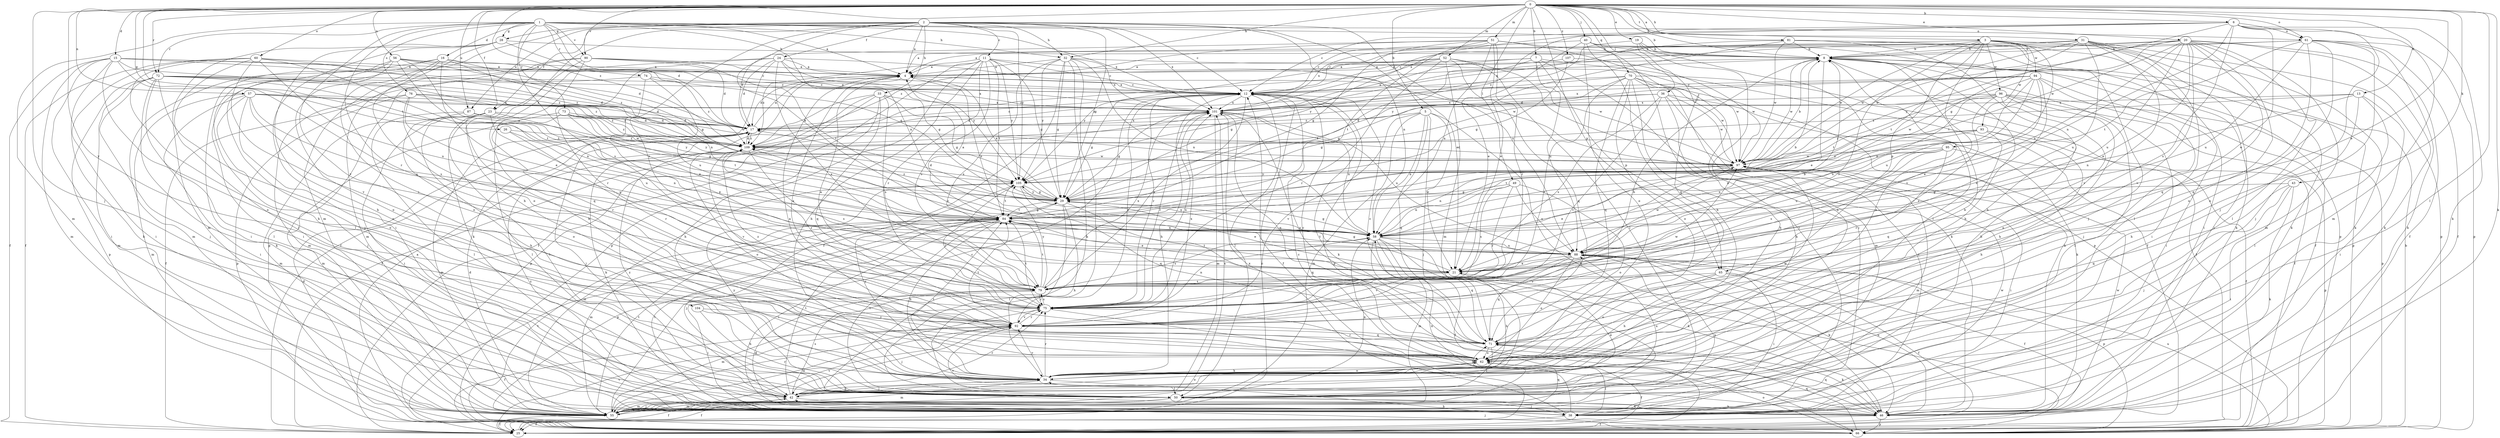 strict digraph  {
0;
1;
2;
3;
4;
5;
6;
7;
8;
11;
12;
13;
15;
16;
17;
19;
20;
21;
23;
24;
25;
26;
28;
29;
31;
32;
33;
34;
36;
38;
40;
42;
43;
46;
49;
50;
51;
52;
55;
56;
57;
58;
60;
61;
62;
65;
66;
70;
71;
72;
73;
74;
75;
76;
79;
81;
84;
87;
88;
90;
92;
93;
94;
95;
96;
97;
101;
104;
105;
107;
109;
0 -> 3  [label=a];
0 -> 5  [label=b];
0 -> 6  [label=b];
0 -> 7  [label=b];
0 -> 8  [label=b];
0 -> 13  [label=d];
0 -> 15  [label=d];
0 -> 19  [label=e];
0 -> 20  [label=e];
0 -> 21  [label=e];
0 -> 23  [label=f];
0 -> 26  [label=g];
0 -> 31  [label=h];
0 -> 32  [label=h];
0 -> 36  [label=i];
0 -> 40  [label=j];
0 -> 42  [label=j];
0 -> 43  [label=k];
0 -> 46  [label=k];
0 -> 49  [label=l];
0 -> 50  [label=l];
0 -> 51  [label=m];
0 -> 52  [label=m];
0 -> 56  [label=n];
0 -> 57  [label=n];
0 -> 60  [label=o];
0 -> 61  [label=o];
0 -> 65  [label=p];
0 -> 70  [label=q];
0 -> 72  [label=r];
0 -> 81  [label=t];
0 -> 84  [label=t];
0 -> 87  [label=u];
0 -> 90  [label=v];
0 -> 104  [label=y];
0 -> 107  [label=z];
0 -> 109  [label=z];
1 -> 4  [label=a];
1 -> 8  [label=b];
1 -> 16  [label=d];
1 -> 17  [label=d];
1 -> 28  [label=g];
1 -> 32  [label=h];
1 -> 55  [label=m];
1 -> 58  [label=n];
1 -> 61  [label=o];
1 -> 72  [label=r];
1 -> 73  [label=r];
1 -> 74  [label=r];
1 -> 75  [label=r];
1 -> 76  [label=s];
1 -> 79  [label=s];
1 -> 90  [label=v];
1 -> 92  [label=v];
1 -> 101  [label=x];
2 -> 4  [label=a];
2 -> 11  [label=c];
2 -> 12  [label=c];
2 -> 21  [label=e];
2 -> 23  [label=f];
2 -> 24  [label=f];
2 -> 28  [label=g];
2 -> 29  [label=g];
2 -> 32  [label=h];
2 -> 33  [label=h];
2 -> 34  [label=h];
2 -> 55  [label=m];
2 -> 58  [label=n];
2 -> 79  [label=s];
2 -> 84  [label=t];
2 -> 87  [label=u];
2 -> 88  [label=u];
2 -> 101  [label=x];
2 -> 105  [label=y];
3 -> 8  [label=b];
3 -> 12  [label=c];
3 -> 38  [label=i];
3 -> 46  [label=k];
3 -> 65  [label=p];
3 -> 75  [label=r];
3 -> 92  [label=v];
3 -> 93  [label=w];
3 -> 94  [label=w];
3 -> 95  [label=w];
3 -> 96  [label=w];
3 -> 97  [label=w];
4 -> 12  [label=c];
4 -> 17  [label=d];
4 -> 58  [label=n];
5 -> 17  [label=d];
5 -> 21  [label=e];
5 -> 42  [label=j];
5 -> 46  [label=k];
5 -> 55  [label=m];
5 -> 58  [label=n];
5 -> 71  [label=q];
5 -> 92  [label=v];
6 -> 12  [label=c];
6 -> 21  [label=e];
6 -> 29  [label=g];
6 -> 42  [label=j];
6 -> 46  [label=k];
6 -> 55  [label=m];
6 -> 58  [label=n];
6 -> 61  [label=o];
6 -> 79  [label=s];
6 -> 101  [label=x];
6 -> 109  [label=z];
7 -> 4  [label=a];
7 -> 25  [label=f];
7 -> 46  [label=k];
7 -> 65  [label=p];
7 -> 84  [label=t];
7 -> 88  [label=u];
7 -> 101  [label=x];
8 -> 4  [label=a];
8 -> 21  [label=e];
8 -> 25  [label=f];
8 -> 34  [label=h];
8 -> 38  [label=i];
8 -> 62  [label=o];
8 -> 66  [label=p];
8 -> 97  [label=w];
8 -> 109  [label=z];
11 -> 4  [label=a];
11 -> 12  [label=c];
11 -> 25  [label=f];
11 -> 29  [label=g];
11 -> 34  [label=h];
11 -> 66  [label=p];
11 -> 75  [label=r];
11 -> 79  [label=s];
11 -> 84  [label=t];
11 -> 97  [label=w];
11 -> 105  [label=y];
11 -> 109  [label=z];
12 -> 4  [label=a];
12 -> 25  [label=f];
12 -> 29  [label=g];
12 -> 34  [label=h];
12 -> 46  [label=k];
12 -> 50  [label=l];
12 -> 66  [label=p];
12 -> 75  [label=r];
12 -> 79  [label=s];
12 -> 101  [label=x];
13 -> 34  [label=h];
13 -> 38  [label=i];
13 -> 50  [label=l];
13 -> 58  [label=n];
13 -> 101  [label=x];
13 -> 109  [label=z];
15 -> 4  [label=a];
15 -> 17  [label=d];
15 -> 25  [label=f];
15 -> 38  [label=i];
15 -> 46  [label=k];
15 -> 55  [label=m];
15 -> 62  [label=o];
15 -> 79  [label=s];
15 -> 101  [label=x];
15 -> 109  [label=z];
16 -> 4  [label=a];
16 -> 21  [label=e];
16 -> 29  [label=g];
16 -> 38  [label=i];
16 -> 42  [label=j];
16 -> 55  [label=m];
16 -> 58  [label=n];
16 -> 62  [label=o];
17 -> 4  [label=a];
17 -> 12  [label=c];
17 -> 42  [label=j];
17 -> 46  [label=k];
17 -> 55  [label=m];
17 -> 101  [label=x];
17 -> 109  [label=z];
19 -> 8  [label=b];
19 -> 34  [label=h];
19 -> 50  [label=l];
19 -> 71  [label=q];
19 -> 105  [label=y];
20 -> 8  [label=b];
20 -> 12  [label=c];
20 -> 21  [label=e];
20 -> 25  [label=f];
20 -> 46  [label=k];
20 -> 50  [label=l];
20 -> 55  [label=m];
20 -> 58  [label=n];
20 -> 62  [label=o];
20 -> 71  [label=q];
20 -> 84  [label=t];
20 -> 88  [label=u];
20 -> 92  [label=v];
20 -> 97  [label=w];
20 -> 105  [label=y];
21 -> 29  [label=g];
21 -> 34  [label=h];
21 -> 79  [label=s];
21 -> 84  [label=t];
23 -> 17  [label=d];
23 -> 29  [label=g];
23 -> 34  [label=h];
23 -> 38  [label=i];
23 -> 50  [label=l];
23 -> 55  [label=m];
23 -> 75  [label=r];
23 -> 88  [label=u];
24 -> 4  [label=a];
24 -> 17  [label=d];
24 -> 25  [label=f];
24 -> 29  [label=g];
24 -> 34  [label=h];
24 -> 75  [label=r];
24 -> 79  [label=s];
24 -> 97  [label=w];
24 -> 105  [label=y];
25 -> 12  [label=c];
25 -> 92  [label=v];
26 -> 58  [label=n];
26 -> 75  [label=r];
26 -> 109  [label=z];
28 -> 8  [label=b];
28 -> 29  [label=g];
28 -> 34  [label=h];
28 -> 38  [label=i];
28 -> 55  [label=m];
28 -> 62  [label=o];
29 -> 4  [label=a];
29 -> 17  [label=d];
29 -> 21  [label=e];
29 -> 34  [label=h];
29 -> 50  [label=l];
29 -> 66  [label=p];
29 -> 71  [label=q];
29 -> 84  [label=t];
29 -> 105  [label=y];
29 -> 109  [label=z];
31 -> 4  [label=a];
31 -> 8  [label=b];
31 -> 12  [label=c];
31 -> 38  [label=i];
31 -> 46  [label=k];
31 -> 50  [label=l];
31 -> 66  [label=p];
31 -> 84  [label=t];
31 -> 88  [label=u];
31 -> 92  [label=v];
31 -> 97  [label=w];
32 -> 4  [label=a];
32 -> 25  [label=f];
32 -> 29  [label=g];
32 -> 46  [label=k];
32 -> 50  [label=l];
32 -> 58  [label=n];
32 -> 79  [label=s];
32 -> 97  [label=w];
32 -> 101  [label=x];
32 -> 105  [label=y];
33 -> 25  [label=f];
33 -> 29  [label=g];
33 -> 34  [label=h];
33 -> 66  [label=p];
33 -> 71  [label=q];
33 -> 79  [label=s];
33 -> 101  [label=x];
33 -> 109  [label=z];
34 -> 42  [label=j];
34 -> 50  [label=l];
34 -> 55  [label=m];
34 -> 62  [label=o];
34 -> 75  [label=r];
34 -> 84  [label=t];
34 -> 92  [label=v];
34 -> 105  [label=y];
36 -> 29  [label=g];
36 -> 34  [label=h];
36 -> 38  [label=i];
36 -> 46  [label=k];
36 -> 79  [label=s];
36 -> 92  [label=v];
36 -> 97  [label=w];
36 -> 101  [label=x];
38 -> 12  [label=c];
38 -> 25  [label=f];
38 -> 84  [label=t];
38 -> 101  [label=x];
40 -> 8  [label=b];
40 -> 21  [label=e];
40 -> 34  [label=h];
40 -> 38  [label=i];
40 -> 62  [label=o];
40 -> 66  [label=p];
40 -> 101  [label=x];
42 -> 21  [label=e];
42 -> 25  [label=f];
42 -> 34  [label=h];
42 -> 46  [label=k];
42 -> 55  [label=m];
42 -> 62  [label=o];
42 -> 75  [label=r];
42 -> 79  [label=s];
42 -> 84  [label=t];
42 -> 109  [label=z];
43 -> 29  [label=g];
43 -> 38  [label=i];
43 -> 42  [label=j];
43 -> 46  [label=k];
43 -> 71  [label=q];
46 -> 25  [label=f];
46 -> 66  [label=p];
46 -> 71  [label=q];
46 -> 79  [label=s];
46 -> 88  [label=u];
46 -> 92  [label=v];
46 -> 97  [label=w];
46 -> 109  [label=z];
49 -> 29  [label=g];
49 -> 58  [label=n];
49 -> 62  [label=o];
49 -> 75  [label=r];
49 -> 79  [label=s];
49 -> 88  [label=u];
50 -> 25  [label=f];
50 -> 38  [label=i];
50 -> 46  [label=k];
50 -> 55  [label=m];
50 -> 58  [label=n];
50 -> 88  [label=u];
50 -> 105  [label=y];
51 -> 8  [label=b];
51 -> 12  [label=c];
51 -> 17  [label=d];
51 -> 21  [label=e];
51 -> 29  [label=g];
51 -> 38  [label=i];
51 -> 58  [label=n];
51 -> 75  [label=r];
51 -> 84  [label=t];
51 -> 109  [label=z];
52 -> 4  [label=a];
52 -> 29  [label=g];
52 -> 50  [label=l];
52 -> 55  [label=m];
52 -> 66  [label=p];
52 -> 71  [label=q];
52 -> 75  [label=r];
52 -> 105  [label=y];
55 -> 8  [label=b];
55 -> 12  [label=c];
55 -> 17  [label=d];
55 -> 25  [label=f];
55 -> 42  [label=j];
55 -> 58  [label=n];
55 -> 71  [label=q];
55 -> 75  [label=r];
55 -> 84  [label=t];
55 -> 88  [label=u];
55 -> 92  [label=v];
55 -> 97  [label=w];
55 -> 101  [label=x];
56 -> 4  [label=a];
56 -> 12  [label=c];
56 -> 38  [label=i];
56 -> 50  [label=l];
56 -> 62  [label=o];
56 -> 84  [label=t];
56 -> 105  [label=y];
56 -> 109  [label=z];
57 -> 17  [label=d];
57 -> 38  [label=i];
57 -> 42  [label=j];
57 -> 55  [label=m];
57 -> 62  [label=o];
57 -> 79  [label=s];
57 -> 88  [label=u];
57 -> 101  [label=x];
57 -> 109  [label=z];
58 -> 8  [label=b];
58 -> 25  [label=f];
58 -> 29  [label=g];
58 -> 46  [label=k];
58 -> 55  [label=m];
58 -> 66  [label=p];
58 -> 71  [label=q];
58 -> 79  [label=s];
58 -> 88  [label=u];
60 -> 4  [label=a];
60 -> 25  [label=f];
60 -> 34  [label=h];
60 -> 38  [label=i];
60 -> 50  [label=l];
60 -> 84  [label=t];
60 -> 88  [label=u];
60 -> 92  [label=v];
60 -> 109  [label=z];
61 -> 4  [label=a];
61 -> 8  [label=b];
61 -> 25  [label=f];
61 -> 42  [label=j];
61 -> 46  [label=k];
61 -> 62  [label=o];
61 -> 66  [label=p];
61 -> 71  [label=q];
61 -> 84  [label=t];
61 -> 88  [label=u];
62 -> 4  [label=a];
62 -> 8  [label=b];
62 -> 12  [label=c];
62 -> 25  [label=f];
62 -> 34  [label=h];
62 -> 38  [label=i];
62 -> 75  [label=r];
62 -> 97  [label=w];
65 -> 25  [label=f];
65 -> 34  [label=h];
65 -> 38  [label=i];
65 -> 62  [label=o];
65 -> 79  [label=s];
66 -> 4  [label=a];
66 -> 8  [label=b];
66 -> 17  [label=d];
66 -> 34  [label=h];
66 -> 42  [label=j];
66 -> 62  [label=o];
66 -> 71  [label=q];
66 -> 84  [label=t];
66 -> 88  [label=u];
70 -> 12  [label=c];
70 -> 25  [label=f];
70 -> 29  [label=g];
70 -> 34  [label=h];
70 -> 46  [label=k];
70 -> 55  [label=m];
70 -> 62  [label=o];
70 -> 71  [label=q];
70 -> 75  [label=r];
70 -> 97  [label=w];
70 -> 109  [label=z];
71 -> 12  [label=c];
71 -> 46  [label=k];
71 -> 50  [label=l];
71 -> 62  [label=o];
71 -> 101  [label=x];
72 -> 12  [label=c];
72 -> 17  [label=d];
72 -> 42  [label=j];
72 -> 46  [label=k];
72 -> 50  [label=l];
72 -> 55  [label=m];
72 -> 58  [label=n];
72 -> 62  [label=o];
72 -> 66  [label=p];
72 -> 101  [label=x];
72 -> 109  [label=z];
73 -> 17  [label=d];
73 -> 21  [label=e];
73 -> 50  [label=l];
73 -> 55  [label=m];
73 -> 84  [label=t];
73 -> 97  [label=w];
73 -> 105  [label=y];
73 -> 109  [label=z];
74 -> 12  [label=c];
74 -> 21  [label=e];
74 -> 55  [label=m];
74 -> 88  [label=u];
74 -> 109  [label=z];
75 -> 4  [label=a];
75 -> 46  [label=k];
75 -> 55  [label=m];
75 -> 58  [label=n];
75 -> 79  [label=s];
75 -> 84  [label=t];
75 -> 92  [label=v];
75 -> 97  [label=w];
75 -> 101  [label=x];
75 -> 109  [label=z];
76 -> 25  [label=f];
76 -> 66  [label=p];
76 -> 79  [label=s];
76 -> 92  [label=v];
76 -> 97  [label=w];
76 -> 101  [label=x];
76 -> 109  [label=z];
79 -> 8  [label=b];
79 -> 38  [label=i];
79 -> 75  [label=r];
79 -> 84  [label=t];
79 -> 101  [label=x];
79 -> 105  [label=y];
81 -> 8  [label=b];
81 -> 34  [label=h];
81 -> 42  [label=j];
81 -> 46  [label=k];
81 -> 97  [label=w];
81 -> 101  [label=x];
81 -> 105  [label=y];
84 -> 4  [label=a];
84 -> 21  [label=e];
84 -> 29  [label=g];
84 -> 34  [label=h];
84 -> 38  [label=i];
84 -> 42  [label=j];
84 -> 50  [label=l];
84 -> 55  [label=m];
84 -> 58  [label=n];
87 -> 17  [label=d];
87 -> 50  [label=l];
87 -> 62  [label=o];
87 -> 105  [label=y];
88 -> 21  [label=e];
88 -> 25  [label=f];
88 -> 46  [label=k];
88 -> 62  [label=o];
88 -> 66  [label=p];
88 -> 71  [label=q];
88 -> 84  [label=t];
88 -> 92  [label=v];
88 -> 97  [label=w];
88 -> 109  [label=z];
90 -> 4  [label=a];
90 -> 12  [label=c];
90 -> 17  [label=d];
90 -> 46  [label=k];
90 -> 55  [label=m];
90 -> 66  [label=p];
90 -> 71  [label=q];
90 -> 84  [label=t];
92 -> 4  [label=a];
92 -> 8  [label=b];
92 -> 12  [label=c];
92 -> 25  [label=f];
92 -> 42  [label=j];
92 -> 55  [label=m];
92 -> 71  [label=q];
92 -> 75  [label=r];
92 -> 84  [label=t];
92 -> 101  [label=x];
92 -> 109  [label=z];
93 -> 25  [label=f];
93 -> 34  [label=h];
93 -> 58  [label=n];
93 -> 71  [label=q];
93 -> 105  [label=y];
93 -> 109  [label=z];
94 -> 12  [label=c];
94 -> 17  [label=d];
94 -> 21  [label=e];
94 -> 38  [label=i];
94 -> 42  [label=j];
94 -> 58  [label=n];
94 -> 79  [label=s];
94 -> 84  [label=t];
94 -> 88  [label=u];
94 -> 101  [label=x];
95 -> 58  [label=n];
95 -> 66  [label=p];
95 -> 75  [label=r];
95 -> 79  [label=s];
95 -> 84  [label=t];
95 -> 88  [label=u];
95 -> 97  [label=w];
96 -> 25  [label=f];
96 -> 34  [label=h];
96 -> 50  [label=l];
96 -> 62  [label=o];
96 -> 66  [label=p];
96 -> 75  [label=r];
96 -> 88  [label=u];
96 -> 97  [label=w];
96 -> 101  [label=x];
96 -> 109  [label=z];
97 -> 8  [label=b];
97 -> 17  [label=d];
97 -> 21  [label=e];
97 -> 38  [label=i];
97 -> 55  [label=m];
97 -> 58  [label=n];
97 -> 105  [label=y];
101 -> 17  [label=d];
101 -> 29  [label=g];
101 -> 55  [label=m];
101 -> 58  [label=n];
101 -> 71  [label=q];
101 -> 75  [label=r];
101 -> 88  [label=u];
104 -> 34  [label=h];
104 -> 50  [label=l];
104 -> 92  [label=v];
105 -> 29  [label=g];
105 -> 55  [label=m];
105 -> 58  [label=n];
105 -> 71  [label=q];
105 -> 75  [label=r];
105 -> 84  [label=t];
107 -> 4  [label=a];
107 -> 29  [label=g];
107 -> 97  [label=w];
109 -> 17  [label=d];
109 -> 62  [label=o];
109 -> 79  [label=s];
109 -> 92  [label=v];
109 -> 97  [label=w];
}
